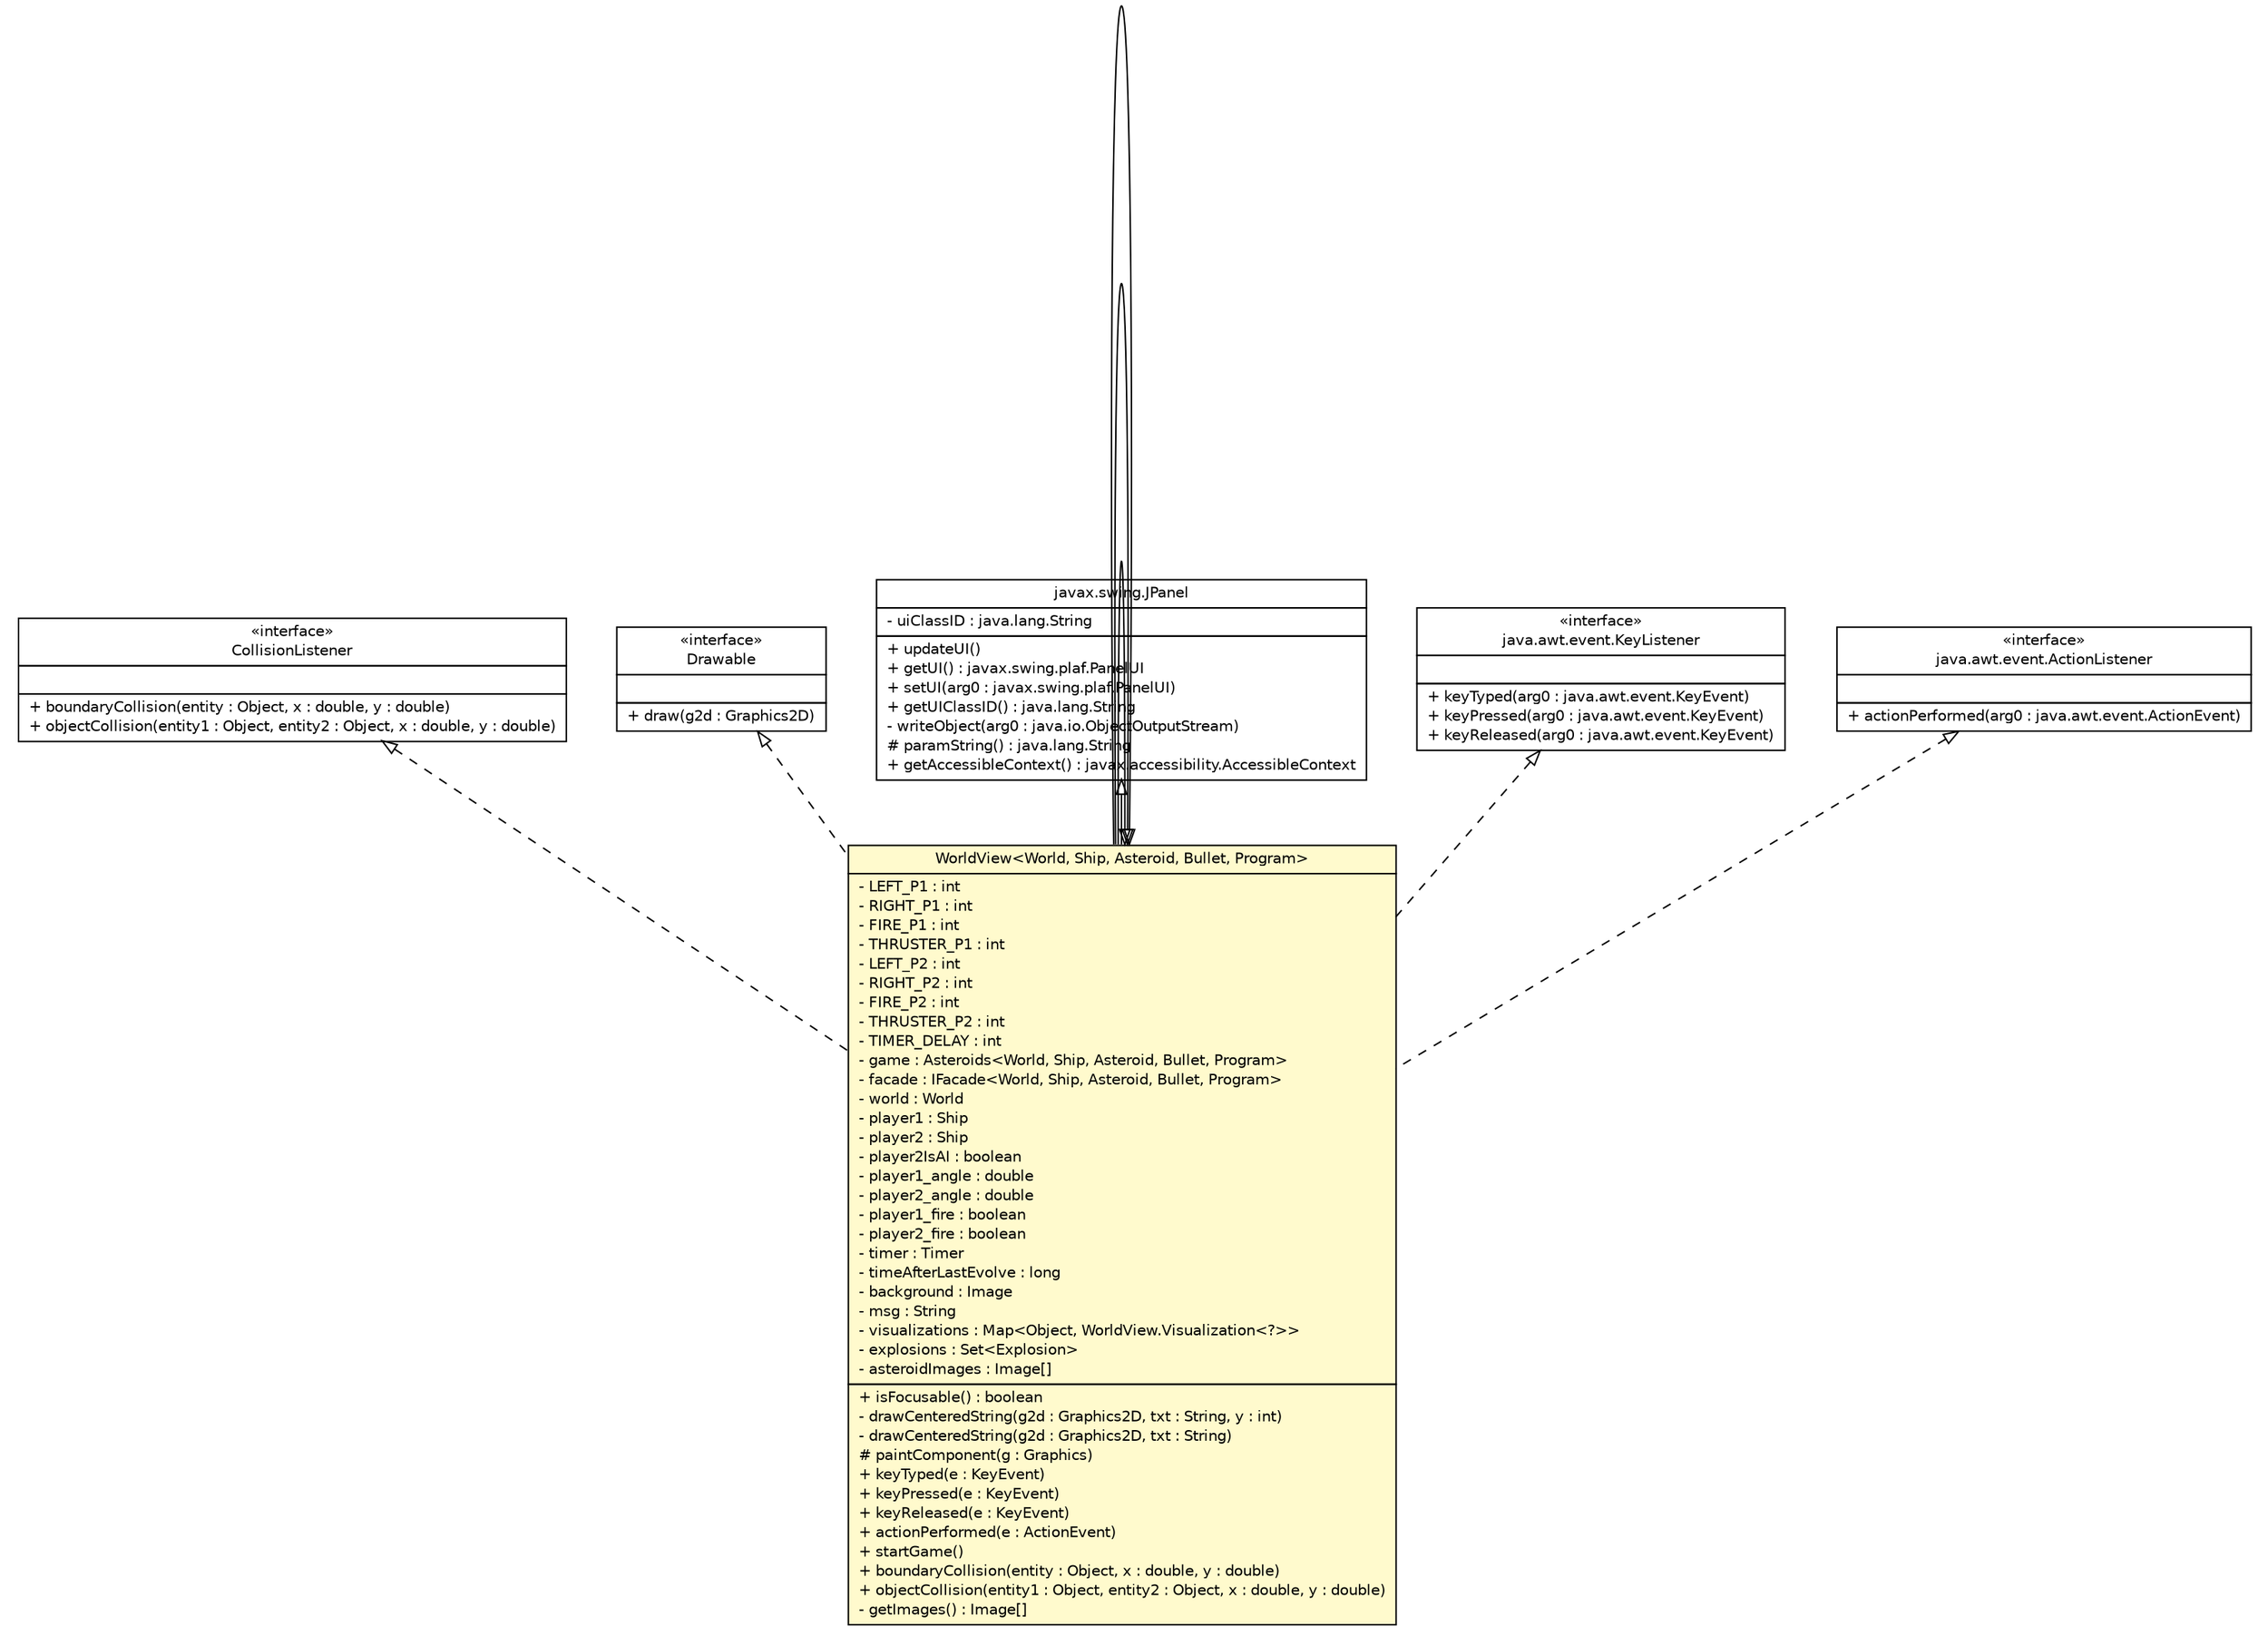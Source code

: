 #!/usr/local/bin/dot
#
# Class diagram 
# Generated by UMLGraph version R5_6 (http://www.umlgraph.org/)
#

digraph G {
	edge [fontname="Helvetica",fontsize=10,labelfontname="Helvetica",labelfontsize=10];
	node [fontname="Helvetica",fontsize=10,shape=plaintext];
	nodesep=0.25;
	ranksep=0.5;
	// main.CollisionListener
	c17926 [label=<<table title="main.CollisionListener" border="0" cellborder="1" cellspacing="0" cellpadding="2" port="p" href="./CollisionListener.html">
		<tr><td><table border="0" cellspacing="0" cellpadding="1">
<tr><td align="center" balign="center"> &#171;interface&#187; </td></tr>
<tr><td align="center" balign="center"> CollisionListener </td></tr>
		</table></td></tr>
		<tr><td><table border="0" cellspacing="0" cellpadding="1">
<tr><td align="left" balign="left">  </td></tr>
		</table></td></tr>
		<tr><td><table border="0" cellspacing="0" cellpadding="1">
<tr><td align="left" balign="left"> + boundaryCollision(entity : Object, x : double, y : double) </td></tr>
<tr><td align="left" balign="left"> + objectCollision(entity1 : Object, entity2 : Object, x : double, y : double) </td></tr>
		</table></td></tr>
		</table>>, URL="./CollisionListener.html", fontname="Helvetica", fontcolor="black", fontsize=10.0];
	// main.WorldView<World, Ship, Asteroid, Bullet, Program>
	c17927 [label=<<table title="main.WorldView" border="0" cellborder="1" cellspacing="0" cellpadding="2" port="p" bgcolor="lemonChiffon" href="./WorldView.html">
		<tr><td><table border="0" cellspacing="0" cellpadding="1">
<tr><td align="center" balign="center"> WorldView&lt;World, Ship, Asteroid, Bullet, Program&gt; </td></tr>
		</table></td></tr>
		<tr><td><table border="0" cellspacing="0" cellpadding="1">
<tr><td align="left" balign="left"> - LEFT_P1 : int </td></tr>
<tr><td align="left" balign="left"> - RIGHT_P1 : int </td></tr>
<tr><td align="left" balign="left"> - FIRE_P1 : int </td></tr>
<tr><td align="left" balign="left"> - THRUSTER_P1 : int </td></tr>
<tr><td align="left" balign="left"> - LEFT_P2 : int </td></tr>
<tr><td align="left" balign="left"> - RIGHT_P2 : int </td></tr>
<tr><td align="left" balign="left"> - FIRE_P2 : int </td></tr>
<tr><td align="left" balign="left"> - THRUSTER_P2 : int </td></tr>
<tr><td align="left" balign="left"> - TIMER_DELAY : int </td></tr>
<tr><td align="left" balign="left"> - game : Asteroids&lt;World, Ship, Asteroid, Bullet, Program&gt; </td></tr>
<tr><td align="left" balign="left"> - facade : IFacade&lt;World, Ship, Asteroid, Bullet, Program&gt; </td></tr>
<tr><td align="left" balign="left"> - world : World </td></tr>
<tr><td align="left" balign="left"> - player1 : Ship </td></tr>
<tr><td align="left" balign="left"> - player2 : Ship </td></tr>
<tr><td align="left" balign="left"> - player2IsAI : boolean </td></tr>
<tr><td align="left" balign="left"> - player1_angle : double </td></tr>
<tr><td align="left" balign="left"> - player2_angle : double </td></tr>
<tr><td align="left" balign="left"> - player1_fire : boolean </td></tr>
<tr><td align="left" balign="left"> - player2_fire : boolean </td></tr>
<tr><td align="left" balign="left"> - timer : Timer </td></tr>
<tr><td align="left" balign="left"> - timeAfterLastEvolve : long </td></tr>
<tr><td align="left" balign="left"> - background : Image </td></tr>
<tr><td align="left" balign="left"> - msg : String </td></tr>
<tr><td align="left" balign="left"> - visualizations : Map&lt;Object, WorldView.Visualization&lt;?&gt;&gt; </td></tr>
<tr><td align="left" balign="left"> - explosions : Set&lt;Explosion&gt; </td></tr>
<tr><td align="left" balign="left"> - asteroidImages : Image[] </td></tr>
		</table></td></tr>
		<tr><td><table border="0" cellspacing="0" cellpadding="1">
<tr><td align="left" balign="left"> + isFocusable() : boolean </td></tr>
<tr><td align="left" balign="left"> - drawCenteredString(g2d : Graphics2D, txt : String, y : int) </td></tr>
<tr><td align="left" balign="left"> - drawCenteredString(g2d : Graphics2D, txt : String) </td></tr>
<tr><td align="left" balign="left"> # paintComponent(g : Graphics) </td></tr>
<tr><td align="left" balign="left"> + keyTyped(e : KeyEvent) </td></tr>
<tr><td align="left" balign="left"> + keyPressed(e : KeyEvent) </td></tr>
<tr><td align="left" balign="left"> + keyReleased(e : KeyEvent) </td></tr>
<tr><td align="left" balign="left"> + actionPerformed(e : ActionEvent) </td></tr>
<tr><td align="left" balign="left"> + startGame() </td></tr>
<tr><td align="left" balign="left"> + boundaryCollision(entity : Object, x : double, y : double) </td></tr>
<tr><td align="left" balign="left"> + objectCollision(entity1 : Object, entity2 : Object, x : double, y : double) </td></tr>
<tr><td align="left" balign="left"> - getImages() : Image[] </td></tr>
		</table></td></tr>
		</table>>, URL="./WorldView.html", fontname="Helvetica", fontcolor="black", fontsize=10.0];
	// main.Drawable
	c17930 [label=<<table title="main.Drawable" border="0" cellborder="1" cellspacing="0" cellpadding="2" port="p" href="./Drawable.html">
		<tr><td><table border="0" cellspacing="0" cellpadding="1">
<tr><td align="center" balign="center"> &#171;interface&#187; </td></tr>
<tr><td align="center" balign="center"> Drawable </td></tr>
		</table></td></tr>
		<tr><td><table border="0" cellspacing="0" cellpadding="1">
<tr><td align="left" balign="left">  </td></tr>
		</table></td></tr>
		<tr><td><table border="0" cellspacing="0" cellpadding="1">
<tr><td align="left" balign="left"> + draw(g2d : Graphics2D) </td></tr>
		</table></td></tr>
		</table>>, URL="./Drawable.html", fontname="Helvetica", fontcolor="black", fontsize=10.0];
	//main.WorldView<World, Ship, Asteroid, Bullet, Program> extends javax.swing.JPanel
	c18047:p -> c17927:p [dir=back,arrowtail=empty];
	//main.WorldView<World, Ship, Asteroid, Bullet, Program> implements java.awt.event.KeyListener
	c18048:p -> c17927:p [dir=back,arrowtail=empty,style=dashed];
	//main.WorldView<World, Ship, Asteroid, Bullet, Program> implements java.awt.event.ActionListener
	c18049:p -> c17927:p [dir=back,arrowtail=empty,style=dashed];
	//main.WorldView<World, Ship, Asteroid, Bullet, Program> implements main.CollisionListener
	c17926:p -> c17927:p [dir=back,arrowtail=empty,style=dashed];
	//main.WorldView<World, Ship, Asteroid, Bullet, Program>.Visualization<T> implements main.Drawable
	c17930:p -> c17927:p [dir=back,arrowtail=empty,style=dashed];
	//main.WorldView<World, Ship, Asteroid, Bullet, Program>.ShipVisualization extends main.WorldView<World, Ship, Asteroid, Bullet, Program>.Visualization<Ship>
	c17927:p -> c17927:p [dir=back,arrowtail=empty];
	//main.WorldView<World, Ship, Asteroid, Bullet, Program>.AsteroidVisualization extends main.WorldView<World, Ship, Asteroid, Bullet, Program>.Visualization<Asteroid>
	c17927:p -> c17927:p [dir=back,arrowtail=empty];
	//main.WorldView<World, Ship, Asteroid, Bullet, Program>.BulletVisualization extends main.WorldView<World, Ship, Asteroid, Bullet, Program>.Visualization<Bullet>
	c17927:p -> c17927:p [dir=back,arrowtail=empty];
	// javax.swing.JPanel
	c18047 [label=<<table title="javax.swing.JPanel" border="0" cellborder="1" cellspacing="0" cellpadding="2" port="p" href="http://java.sun.com/j2se/1.4.2/docs/api/javax/swing/JPanel.html">
		<tr><td><table border="0" cellspacing="0" cellpadding="1">
<tr><td align="center" balign="center"> javax.swing.JPanel </td></tr>
		</table></td></tr>
		<tr><td><table border="0" cellspacing="0" cellpadding="1">
<tr><td align="left" balign="left"> - uiClassID : java.lang.String </td></tr>
		</table></td></tr>
		<tr><td><table border="0" cellspacing="0" cellpadding="1">
<tr><td align="left" balign="left"> + updateUI() </td></tr>
<tr><td align="left" balign="left"> + getUI() : javax.swing.plaf.PanelUI </td></tr>
<tr><td align="left" balign="left"> + setUI(arg0 : javax.swing.plaf.PanelUI) </td></tr>
<tr><td align="left" balign="left"> + getUIClassID() : java.lang.String </td></tr>
<tr><td align="left" balign="left"> - writeObject(arg0 : java.io.ObjectOutputStream) </td></tr>
<tr><td align="left" balign="left"> # paramString() : java.lang.String </td></tr>
<tr><td align="left" balign="left"> + getAccessibleContext() : javax.accessibility.AccessibleContext </td></tr>
		</table></td></tr>
		</table>>, URL="http://java.sun.com/j2se/1.4.2/docs/api/javax/swing/JPanel.html", fontname="Helvetica", fontcolor="black", fontsize=10.0];
	// java.awt.event.KeyListener
	c18048 [label=<<table title="java.awt.event.KeyListener" border="0" cellborder="1" cellspacing="0" cellpadding="2" port="p" href="http://java.sun.com/j2se/1.4.2/docs/api/java/awt/event/KeyListener.html">
		<tr><td><table border="0" cellspacing="0" cellpadding="1">
<tr><td align="center" balign="center"> &#171;interface&#187; </td></tr>
<tr><td align="center" balign="center"> java.awt.event.KeyListener </td></tr>
		</table></td></tr>
		<tr><td><table border="0" cellspacing="0" cellpadding="1">
<tr><td align="left" balign="left">  </td></tr>
		</table></td></tr>
		<tr><td><table border="0" cellspacing="0" cellpadding="1">
<tr><td align="left" balign="left"> + keyTyped(arg0 : java.awt.event.KeyEvent) </td></tr>
<tr><td align="left" balign="left"> + keyPressed(arg0 : java.awt.event.KeyEvent) </td></tr>
<tr><td align="left" balign="left"> + keyReleased(arg0 : java.awt.event.KeyEvent) </td></tr>
		</table></td></tr>
		</table>>, URL="http://java.sun.com/j2se/1.4.2/docs/api/java/awt/event/KeyListener.html", fontname="Helvetica", fontcolor="black", fontsize=10.0];
	// java.awt.event.ActionListener
	c18049 [label=<<table title="java.awt.event.ActionListener" border="0" cellborder="1" cellspacing="0" cellpadding="2" port="p" href="http://java.sun.com/j2se/1.4.2/docs/api/java/awt/event/ActionListener.html">
		<tr><td><table border="0" cellspacing="0" cellpadding="1">
<tr><td align="center" balign="center"> &#171;interface&#187; </td></tr>
<tr><td align="center" balign="center"> java.awt.event.ActionListener </td></tr>
		</table></td></tr>
		<tr><td><table border="0" cellspacing="0" cellpadding="1">
<tr><td align="left" balign="left">  </td></tr>
		</table></td></tr>
		<tr><td><table border="0" cellspacing="0" cellpadding="1">
<tr><td align="left" balign="left"> + actionPerformed(arg0 : java.awt.event.ActionEvent) </td></tr>
		</table></td></tr>
		</table>>, URL="http://java.sun.com/j2se/1.4.2/docs/api/java/awt/event/ActionListener.html", fontname="Helvetica", fontcolor="black", fontsize=10.0];
}

